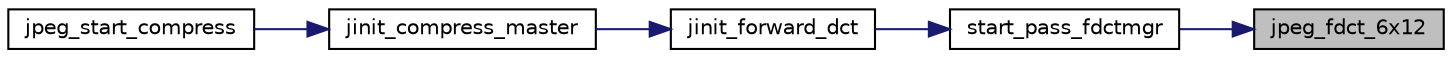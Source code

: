 digraph "jpeg_fdct_6x12"
{
 // LATEX_PDF_SIZE
  bgcolor="transparent";
  edge [fontname="Helvetica",fontsize="10",labelfontname="Helvetica",labelfontsize="10"];
  node [fontname="Helvetica",fontsize="10",shape=record];
  rankdir="RL";
  Node139 [label="jpeg_fdct_6x12",height=0.2,width=0.4,color="black", fillcolor="grey75", style="filled", fontcolor="black",tooltip=" "];
  Node139 -> Node140 [dir="back",color="midnightblue",fontsize="10",style="solid",fontname="Helvetica"];
  Node140 [label="start_pass_fdctmgr",height=0.2,width=0.4,color="black",URL="$jcdctmgr_8c.html#a909c98d4298fb13a7deba29ff28529f0",tooltip=" "];
  Node140 -> Node141 [dir="back",color="midnightblue",fontsize="10",style="solid",fontname="Helvetica"];
  Node141 [label="jinit_forward_dct",height=0.2,width=0.4,color="black",URL="$jcdctmgr_8c.html#a5ef01444bb5e9364b2e5c5c956209a07",tooltip=" "];
  Node141 -> Node142 [dir="back",color="midnightblue",fontsize="10",style="solid",fontname="Helvetica"];
  Node142 [label="jinit_compress_master",height=0.2,width=0.4,color="black",URL="$jcinit_8c.html#a9b434908559c6849283fcac944250b3b",tooltip=" "];
  Node142 -> Node143 [dir="back",color="midnightblue",fontsize="10",style="solid",fontname="Helvetica"];
  Node143 [label="jpeg_start_compress",height=0.2,width=0.4,color="black",URL="$jcapistd_8c.html#aacff7627af44bc9457601ba15577162d",tooltip=" "];
}
